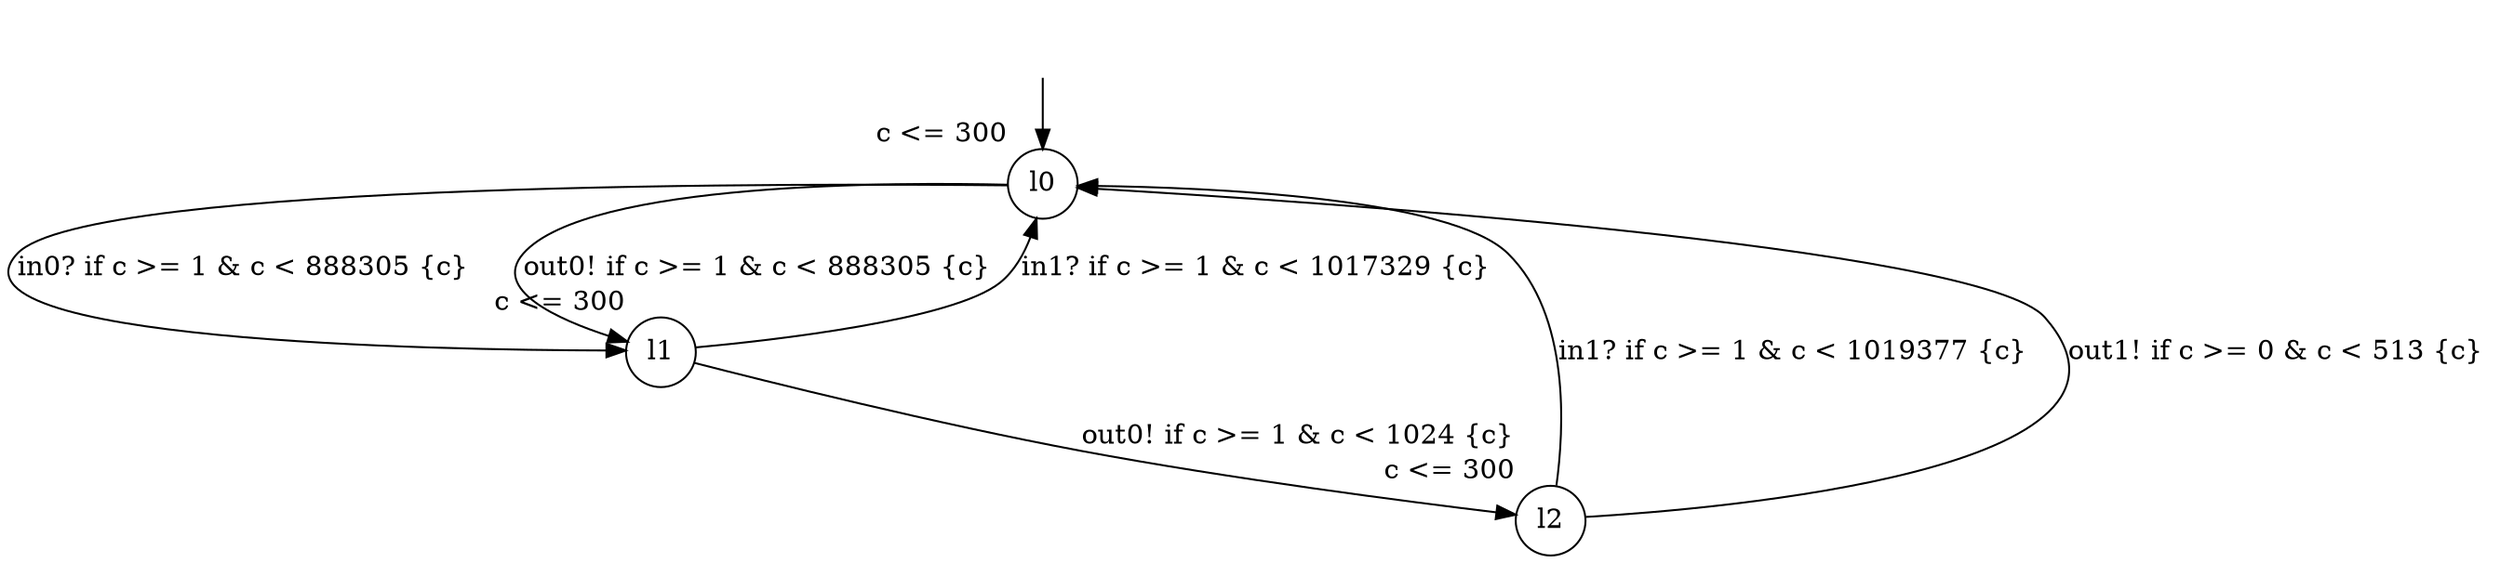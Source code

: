 digraph g {
__start0 [label="" shape="none"];
l0 [shape="circle" margin=0 label="l0", xlabel="c <= 300"];
l1 [shape="circle" margin=0 label="l1", xlabel="c <= 300"];
l2 [shape="circle" margin=0 label="l2", xlabel="c <= 300"];
l0 -> l1 [label="in0? if c >= 1 & c < 888305 {c} "];
l0 -> l1 [label="out0! if c >= 1 & c < 888305 {c} "];
l1 -> l2 [label="out0! if c >= 1 & c < 1024 {c} "];
l1 -> l0 [label="in1? if c >= 1 & c < 1017329 {c} "];
l2 -> l0 [label="in1? if c >= 1 & c < 1019377 {c} "];
l2 -> l0 [label="out1! if c >= 0 & c < 513 {c} "];
__start0 -> l0;
}
